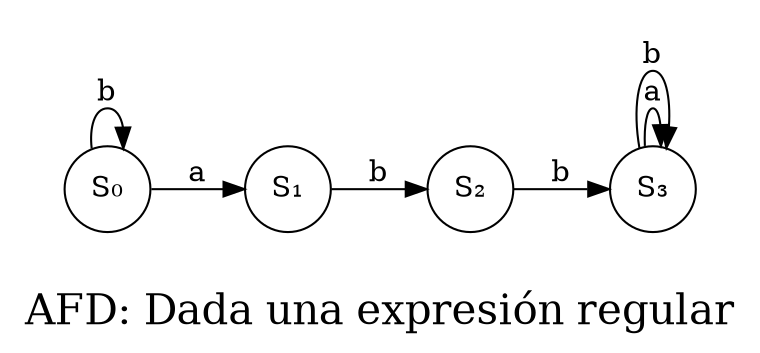 // AFD
digraph {
	rankdir=LR size=15
	label="
AFD: Dada una expresión regular"
	fontsize=20
	node [shape=circle]
	S0 [label="S₀"]
	S1 [label="S₁"]
	S2 [label="S₂"]
	S3 [label="S₃"]
	S0 -> S1 [label=a]
	S0 -> S0 [label=b]
	S1 -> S2 [label=b]
	S2 -> S3 [label=b]
	S3 -> S3 [label=a]
	S3 -> S3 [label=b]
}

